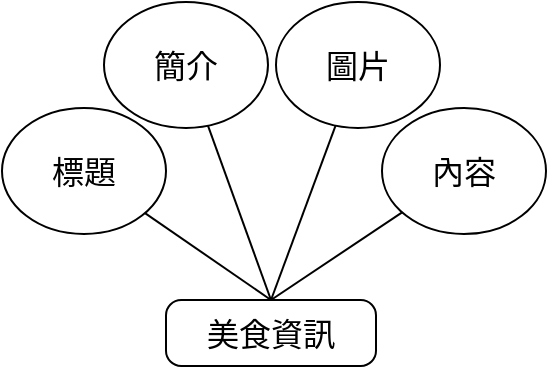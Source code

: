 <mxfile version="22.1.16" type="device">
  <diagram id="BUGFVgfmJT-jslo2REHU" name="第1頁">
    <mxGraphModel dx="794" dy="859" grid="0" gridSize="10" guides="1" tooltips="1" connect="1" arrows="1" fold="1" page="0" pageScale="1" pageWidth="827" pageHeight="1169" math="0" shadow="0">
      <root>
        <mxCell id="0" />
        <mxCell id="1" parent="0" />
        <mxCell id="ZuVnYkHqsug-6GdM3sNr-1" value="美食資訊" style="rounded=1;whiteSpace=wrap;html=1;fontSize=16;arcSize=23;" parent="1" vertex="1">
          <mxGeometry x="278" y="124" width="105" height="33" as="geometry" />
        </mxCell>
        <mxCell id="ZuVnYkHqsug-6GdM3sNr-2" value="簡介" style="ellipse;whiteSpace=wrap;html=1;fontSize=16;rotation=0;" parent="1" vertex="1">
          <mxGeometry x="247" y="-25" width="82" height="63" as="geometry" />
        </mxCell>
        <mxCell id="ZuVnYkHqsug-6GdM3sNr-3" value="標題" style="ellipse;whiteSpace=wrap;html=1;fontSize=16;rotation=0;" parent="1" vertex="1">
          <mxGeometry x="196" y="28" width="82" height="63" as="geometry" />
        </mxCell>
        <mxCell id="ZuVnYkHqsug-6GdM3sNr-5" value="內容" style="ellipse;whiteSpace=wrap;html=1;fontSize=16;rotation=0;" parent="1" vertex="1">
          <mxGeometry x="386" y="28" width="82" height="63" as="geometry" />
        </mxCell>
        <mxCell id="ZuVnYkHqsug-6GdM3sNr-8" value="圖片" style="ellipse;whiteSpace=wrap;html=1;fontSize=16;rotation=0;" parent="1" vertex="1">
          <mxGeometry x="333" y="-25" width="82" height="63" as="geometry" />
        </mxCell>
        <mxCell id="ZuVnYkHqsug-6GdM3sNr-17" value="" style="endArrow=none;html=1;rounded=0;fontSize=12;startSize=8;endSize=8;curved=1;entryX=0.5;entryY=0;entryDx=0;entryDy=0;" parent="1" source="ZuVnYkHqsug-6GdM3sNr-3" target="ZuVnYkHqsug-6GdM3sNr-1" edge="1">
          <mxGeometry width="50" height="50" relative="1" as="geometry">
            <mxPoint x="261" y="137" as="sourcePoint" />
            <mxPoint x="311" y="87" as="targetPoint" />
          </mxGeometry>
        </mxCell>
        <mxCell id="ZuVnYkHqsug-6GdM3sNr-18" value="" style="endArrow=none;html=1;rounded=0;fontSize=12;startSize=8;endSize=8;curved=1;exitX=0.5;exitY=0;exitDx=0;exitDy=0;" parent="1" source="ZuVnYkHqsug-6GdM3sNr-1" target="ZuVnYkHqsug-6GdM3sNr-2" edge="1">
          <mxGeometry width="50" height="50" relative="1" as="geometry">
            <mxPoint x="261" y="137" as="sourcePoint" />
            <mxPoint x="311" y="87" as="targetPoint" />
          </mxGeometry>
        </mxCell>
        <mxCell id="ZuVnYkHqsug-6GdM3sNr-19" value="" style="endArrow=none;html=1;rounded=0;fontSize=12;startSize=8;endSize=8;curved=1;exitX=0.5;exitY=0;exitDx=0;exitDy=0;" parent="1" source="ZuVnYkHqsug-6GdM3sNr-1" target="ZuVnYkHqsug-6GdM3sNr-8" edge="1">
          <mxGeometry width="50" height="50" relative="1" as="geometry">
            <mxPoint x="261" y="137" as="sourcePoint" />
            <mxPoint x="311" y="87" as="targetPoint" />
          </mxGeometry>
        </mxCell>
        <mxCell id="ZuVnYkHqsug-6GdM3sNr-20" value="" style="endArrow=none;html=1;rounded=0;fontSize=12;startSize=8;endSize=8;curved=1;exitX=0.5;exitY=0;exitDx=0;exitDy=0;" parent="1" source="ZuVnYkHqsug-6GdM3sNr-1" target="ZuVnYkHqsug-6GdM3sNr-5" edge="1">
          <mxGeometry width="50" height="50" relative="1" as="geometry">
            <mxPoint x="261" y="137" as="sourcePoint" />
            <mxPoint x="311" y="87" as="targetPoint" />
          </mxGeometry>
        </mxCell>
      </root>
    </mxGraphModel>
  </diagram>
</mxfile>
